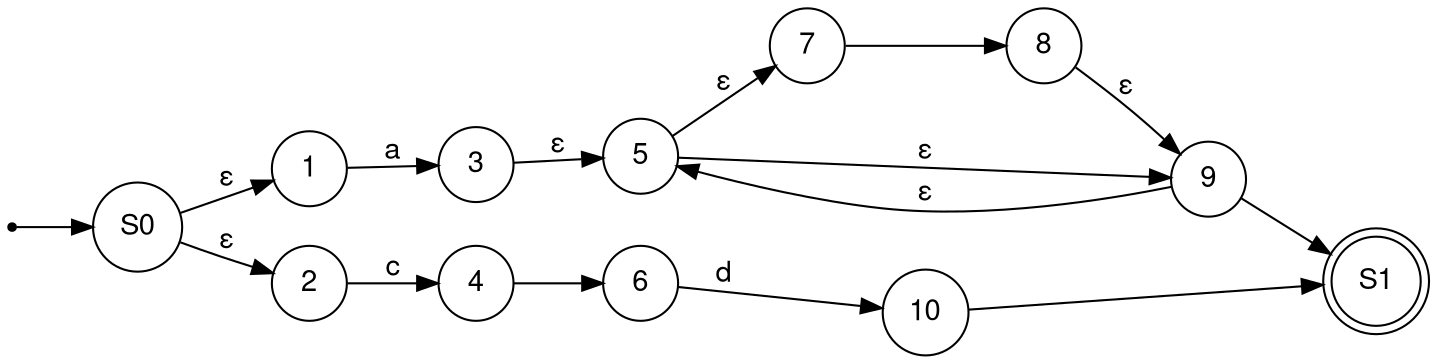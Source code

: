 digraph nfa7 {
	fontname="Helvetica,Arial,sans-serif"
	node [fontname="Helvetica,Arial,sans-serif"]
	edge [fontname="Helvetica,Arial,sans-serif"]
	rankdir=LR;
    ordering="in"
	node [shape = doublecircle] ;"S1"
    node [shape=point]ENTRY;
    node [shape = circle];
	ENTRY->"S0"
	"S0" -> 1 [label = "ε"];
    "S0" -> 2 [label = "ε"];
    1 -> 3 [label = "a"];
    2 -> 4 [label = "c"];
    3 -> 5 [label = "ε"];
    {4 -> 6; 5 -> 7 [label = "ε"]}
    {7 -> 8 ; 6 -> 10 [label = "d"];}
    8 -> 9 [label = "ε"];
    5 -> 9 [label = "ε"];
    9 -> 5 [label = "ε"];
    {9 ->"S1"; 10 -> "S1"} [label = "ε"];
    {rand=same 9,10;}
    
}
